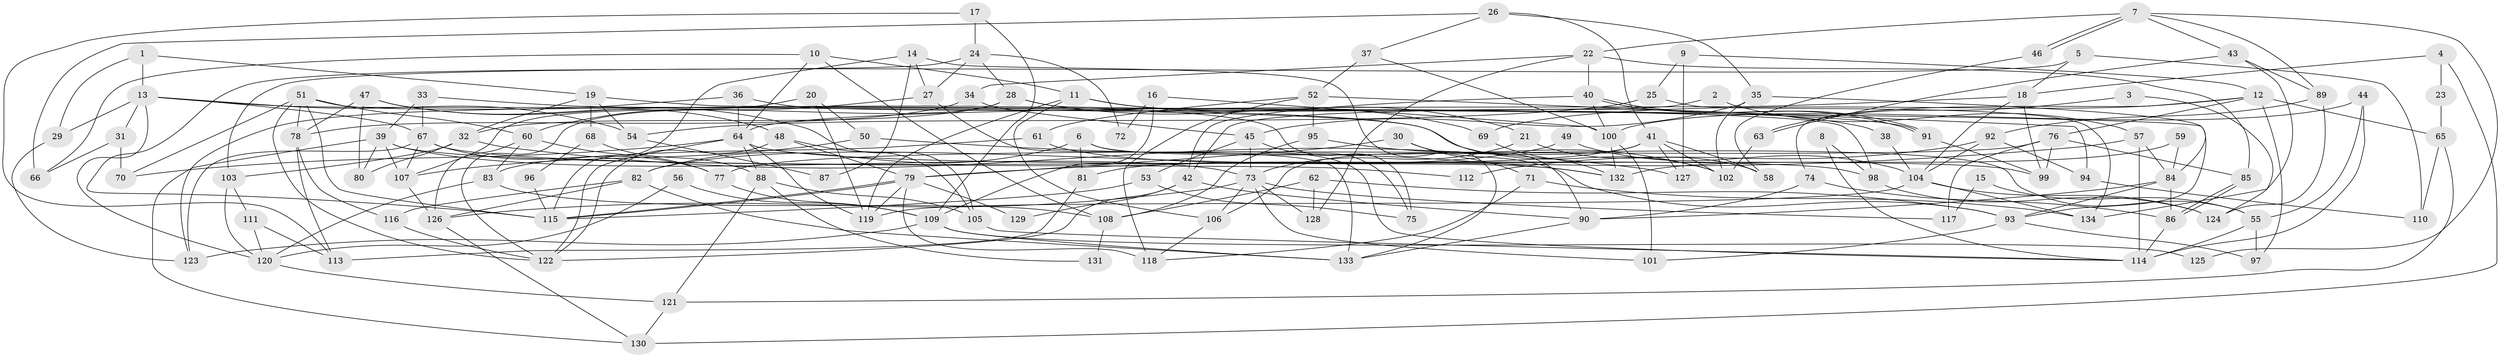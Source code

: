 // coarse degree distribution, {2: 0.12222222222222222, 5: 0.17777777777777778, 4: 0.1111111111111111, 7: 0.13333333333333333, 3: 0.2222222222222222, 8: 0.07777777777777778, 6: 0.13333333333333333, 9: 0.022222222222222223}
// Generated by graph-tools (version 1.1) at 2025/41/03/06/25 10:41:57]
// undirected, 134 vertices, 268 edges
graph export_dot {
graph [start="1"]
  node [color=gray90,style=filled];
  1;
  2;
  3;
  4;
  5;
  6;
  7;
  8;
  9;
  10;
  11;
  12;
  13;
  14;
  15;
  16;
  17;
  18;
  19;
  20;
  21;
  22;
  23;
  24;
  25;
  26;
  27;
  28;
  29;
  30;
  31;
  32;
  33;
  34;
  35;
  36;
  37;
  38;
  39;
  40;
  41;
  42;
  43;
  44;
  45;
  46;
  47;
  48;
  49;
  50;
  51;
  52;
  53;
  54;
  55;
  56;
  57;
  58;
  59;
  60;
  61;
  62;
  63;
  64;
  65;
  66;
  67;
  68;
  69;
  70;
  71;
  72;
  73;
  74;
  75;
  76;
  77;
  78;
  79;
  80;
  81;
  82;
  83;
  84;
  85;
  86;
  87;
  88;
  89;
  90;
  91;
  92;
  93;
  94;
  95;
  96;
  97;
  98;
  99;
  100;
  101;
  102;
  103;
  104;
  105;
  106;
  107;
  108;
  109;
  110;
  111;
  112;
  113;
  114;
  115;
  116;
  117;
  118;
  119;
  120;
  121;
  122;
  123;
  124;
  125;
  126;
  127;
  128;
  129;
  130;
  131;
  132;
  133;
  134;
  1 -- 13;
  1 -- 19;
  1 -- 29;
  2 -- 57;
  2 -- 42;
  3 -- 124;
  3 -- 63;
  4 -- 130;
  4 -- 18;
  4 -- 23;
  5 -- 110;
  5 -- 18;
  5 -- 103;
  6 -- 82;
  6 -- 114;
  6 -- 55;
  6 -- 81;
  7 -- 46;
  7 -- 46;
  7 -- 22;
  7 -- 43;
  7 -- 89;
  7 -- 125;
  8 -- 114;
  8 -- 98;
  9 -- 127;
  9 -- 12;
  9 -- 25;
  10 -- 66;
  10 -- 64;
  10 -- 11;
  10 -- 108;
  11 -- 119;
  11 -- 21;
  11 -- 38;
  11 -- 106;
  12 -- 97;
  12 -- 76;
  12 -- 65;
  12 -- 69;
  12 -- 74;
  13 -- 67;
  13 -- 29;
  13 -- 31;
  13 -- 54;
  13 -- 102;
  13 -- 120;
  14 -- 27;
  14 -- 133;
  14 -- 87;
  14 -- 115;
  15 -- 117;
  15 -- 55;
  16 -- 100;
  16 -- 109;
  16 -- 72;
  17 -- 109;
  17 -- 113;
  17 -- 24;
  18 -- 64;
  18 -- 104;
  18 -- 99;
  19 -- 32;
  19 -- 93;
  19 -- 54;
  19 -- 68;
  20 -- 107;
  20 -- 119;
  20 -- 50;
  21 -- 73;
  21 -- 58;
  22 -- 34;
  22 -- 128;
  22 -- 40;
  22 -- 85;
  23 -- 65;
  24 -- 115;
  24 -- 27;
  24 -- 28;
  24 -- 72;
  25 -- 54;
  25 -- 134;
  26 -- 37;
  26 -- 41;
  26 -- 35;
  26 -- 66;
  27 -- 60;
  27 -- 133;
  28 -- 122;
  28 -- 32;
  28 -- 69;
  28 -- 98;
  29 -- 123;
  30 -- 79;
  30 -- 93;
  30 -- 71;
  31 -- 70;
  31 -- 66;
  32 -- 103;
  32 -- 80;
  32 -- 127;
  33 -- 90;
  33 -- 67;
  33 -- 39;
  34 -- 45;
  34 -- 78;
  35 -- 84;
  35 -- 45;
  35 -- 102;
  36 -- 123;
  36 -- 64;
  36 -- 91;
  37 -- 100;
  37 -- 52;
  38 -- 104;
  39 -- 80;
  39 -- 73;
  39 -- 107;
  39 -- 112;
  39 -- 130;
  40 -- 91;
  40 -- 91;
  40 -- 42;
  40 -- 100;
  41 -- 102;
  41 -- 106;
  41 -- 58;
  41 -- 81;
  41 -- 127;
  42 -- 122;
  42 -- 90;
  42 -- 129;
  43 -- 134;
  43 -- 63;
  43 -- 89;
  44 -- 55;
  44 -- 114;
  44 -- 100;
  45 -- 75;
  45 -- 53;
  45 -- 73;
  46 -- 58;
  47 -- 48;
  47 -- 105;
  47 -- 78;
  47 -- 80;
  48 -- 79;
  48 -- 122;
  48 -- 105;
  49 -- 104;
  49 -- 82;
  50 -- 132;
  50 -- 107;
  51 -- 78;
  51 -- 115;
  51 -- 60;
  51 -- 70;
  51 -- 75;
  51 -- 122;
  52 -- 95;
  52 -- 118;
  52 -- 61;
  52 -- 94;
  53 -- 115;
  53 -- 75;
  54 -- 87;
  55 -- 114;
  55 -- 97;
  56 -- 109;
  56 -- 120;
  57 -- 79;
  57 -- 114;
  57 -- 84;
  59 -- 132;
  59 -- 84;
  60 -- 126;
  60 -- 77;
  60 -- 83;
  61 -- 132;
  61 -- 83;
  62 -- 108;
  62 -- 93;
  62 -- 128;
  63 -- 102;
  64 -- 99;
  64 -- 122;
  64 -- 70;
  64 -- 88;
  64 -- 119;
  65 -- 121;
  65 -- 110;
  67 -- 107;
  67 -- 77;
  67 -- 98;
  67 -- 123;
  68 -- 88;
  68 -- 96;
  69 -- 132;
  71 -- 118;
  71 -- 134;
  73 -- 101;
  73 -- 106;
  73 -- 117;
  73 -- 126;
  73 -- 128;
  74 -- 86;
  74 -- 90;
  76 -- 85;
  76 -- 99;
  76 -- 77;
  76 -- 117;
  77 -- 109;
  78 -- 113;
  78 -- 116;
  79 -- 119;
  79 -- 115;
  79 -- 115;
  79 -- 118;
  79 -- 129;
  81 -- 113;
  82 -- 133;
  82 -- 126;
  82 -- 116;
  83 -- 108;
  83 -- 120;
  84 -- 90;
  84 -- 86;
  84 -- 93;
  85 -- 86;
  85 -- 86;
  86 -- 114;
  88 -- 121;
  88 -- 105;
  88 -- 131;
  89 -- 92;
  89 -- 124;
  90 -- 133;
  91 -- 99;
  92 -- 104;
  92 -- 94;
  92 -- 112;
  93 -- 101;
  93 -- 97;
  94 -- 110;
  95 -- 102;
  95 -- 108;
  96 -- 115;
  98 -- 124;
  100 -- 101;
  100 -- 132;
  103 -- 120;
  103 -- 111;
  104 -- 124;
  104 -- 134;
  104 -- 119;
  105 -- 114;
  106 -- 118;
  107 -- 126;
  108 -- 131;
  109 -- 133;
  109 -- 123;
  109 -- 125;
  111 -- 120;
  111 -- 113;
  116 -- 122;
  120 -- 121;
  121 -- 130;
  126 -- 130;
}
